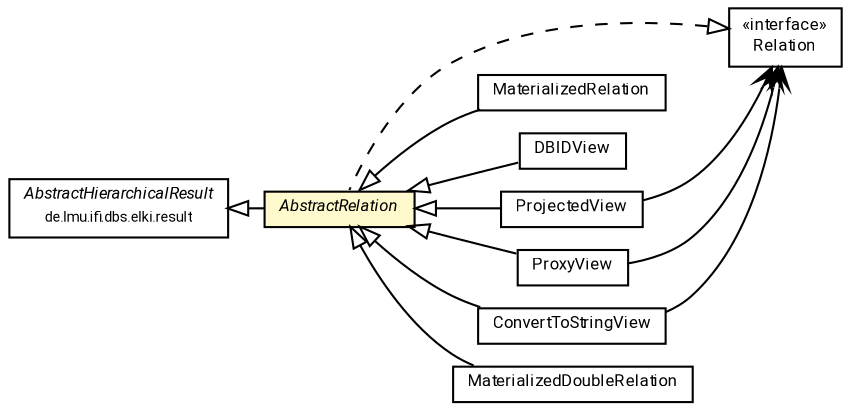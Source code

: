 #!/usr/local/bin/dot
#
# Class diagram 
# Generated by UMLGraph version R5_7_2-60-g0e99a6 (http://www.spinellis.gr/umlgraph/)
#

digraph G {
	graph [fontnames="svg"]
	edge [fontname="Roboto",fontsize=7,labelfontname="Roboto",labelfontsize=7,color="black"];
	node [fontname="Roboto",fontcolor="black",fontsize=8,shape=plaintext,margin=0,width=0,height=0];
	nodesep=0.15;
	ranksep=0.25;
	rankdir=LR;
	// de.lmu.ifi.dbs.elki.result.AbstractHierarchicalResult
	c1343267 [label=<<table title="de.lmu.ifi.dbs.elki.result.AbstractHierarchicalResult" border="0" cellborder="1" cellspacing="0" cellpadding="2" href="../../result/AbstractHierarchicalResult.html" target="_parent">
		<tr><td><table border="0" cellspacing="0" cellpadding="1">
		<tr><td align="center" balign="center"> <font face="Roboto"><i>AbstractHierarchicalResult</i></font> </td></tr>
		<tr><td align="center" balign="center"> <font face="Roboto" point-size="7.0">de.lmu.ifi.dbs.elki.result</font> </td></tr>
		</table></td></tr>
		</table>>, URL="../../result/AbstractHierarchicalResult.html"];
	// de.lmu.ifi.dbs.elki.database.relation.Relation<O>
	c1343292 [label=<<table title="de.lmu.ifi.dbs.elki.database.relation.Relation" border="0" cellborder="1" cellspacing="0" cellpadding="2" href="Relation.html" target="_parent">
		<tr><td><table border="0" cellspacing="0" cellpadding="1">
		<tr><td align="center" balign="center"> &#171;interface&#187; </td></tr>
		<tr><td align="center" balign="center"> <font face="Roboto">Relation</font> </td></tr>
		</table></td></tr>
		</table>>, URL="Relation.html"];
	// de.lmu.ifi.dbs.elki.database.relation.MaterializedRelation<O>
	c1344361 [label=<<table title="de.lmu.ifi.dbs.elki.database.relation.MaterializedRelation" border="0" cellborder="1" cellspacing="0" cellpadding="2" href="MaterializedRelation.html" target="_parent">
		<tr><td><table border="0" cellspacing="0" cellpadding="1">
		<tr><td align="center" balign="center"> <font face="Roboto">MaterializedRelation</font> </td></tr>
		</table></td></tr>
		</table>>, URL="MaterializedRelation.html"];
	// de.lmu.ifi.dbs.elki.database.relation.DBIDView
	c1344362 [label=<<table title="de.lmu.ifi.dbs.elki.database.relation.DBIDView" border="0" cellborder="1" cellspacing="0" cellpadding="2" href="DBIDView.html" target="_parent">
		<tr><td><table border="0" cellspacing="0" cellpadding="1">
		<tr><td align="center" balign="center"> <font face="Roboto">DBIDView</font> </td></tr>
		</table></td></tr>
		</table>>, URL="DBIDView.html"];
	// de.lmu.ifi.dbs.elki.database.relation.AbstractRelation<O>
	c1344363 [label=<<table title="de.lmu.ifi.dbs.elki.database.relation.AbstractRelation" border="0" cellborder="1" cellspacing="0" cellpadding="2" bgcolor="lemonChiffon" href="AbstractRelation.html" target="_parent">
		<tr><td><table border="0" cellspacing="0" cellpadding="1">
		<tr><td align="center" balign="center"> <font face="Roboto"><i>AbstractRelation</i></font> </td></tr>
		</table></td></tr>
		</table>>, URL="AbstractRelation.html"];
	// de.lmu.ifi.dbs.elki.database.relation.ProjectedView<IN, OUT>
	c1344364 [label=<<table title="de.lmu.ifi.dbs.elki.database.relation.ProjectedView" border="0" cellborder="1" cellspacing="0" cellpadding="2" href="ProjectedView.html" target="_parent">
		<tr><td><table border="0" cellspacing="0" cellpadding="1">
		<tr><td align="center" balign="center"> <font face="Roboto">ProjectedView</font> </td></tr>
		</table></td></tr>
		</table>>, URL="ProjectedView.html"];
	// de.lmu.ifi.dbs.elki.database.relation.ProxyView<O>
	c1344365 [label=<<table title="de.lmu.ifi.dbs.elki.database.relation.ProxyView" border="0" cellborder="1" cellspacing="0" cellpadding="2" href="ProxyView.html" target="_parent">
		<tr><td><table border="0" cellspacing="0" cellpadding="1">
		<tr><td align="center" balign="center"> <font face="Roboto">ProxyView</font> </td></tr>
		</table></td></tr>
		</table>>, URL="ProxyView.html"];
	// de.lmu.ifi.dbs.elki.database.relation.ConvertToStringView
	c1344366 [label=<<table title="de.lmu.ifi.dbs.elki.database.relation.ConvertToStringView" border="0" cellborder="1" cellspacing="0" cellpadding="2" href="ConvertToStringView.html" target="_parent">
		<tr><td><table border="0" cellspacing="0" cellpadding="1">
		<tr><td align="center" balign="center"> <font face="Roboto">ConvertToStringView</font> </td></tr>
		</table></td></tr>
		</table>>, URL="ConvertToStringView.html"];
	// de.lmu.ifi.dbs.elki.database.relation.MaterializedDoubleRelation
	c1344367 [label=<<table title="de.lmu.ifi.dbs.elki.database.relation.MaterializedDoubleRelation" border="0" cellborder="1" cellspacing="0" cellpadding="2" href="MaterializedDoubleRelation.html" target="_parent">
		<tr><td><table border="0" cellspacing="0" cellpadding="1">
		<tr><td align="center" balign="center"> <font face="Roboto">MaterializedDoubleRelation</font> </td></tr>
		</table></td></tr>
		</table>>, URL="MaterializedDoubleRelation.html"];
	// de.lmu.ifi.dbs.elki.database.relation.MaterializedRelation<O> extends de.lmu.ifi.dbs.elki.database.relation.AbstractRelation<O>
	c1344363 -> c1344361 [arrowtail=empty,dir=back,weight=10];
	// de.lmu.ifi.dbs.elki.database.relation.DBIDView extends de.lmu.ifi.dbs.elki.database.relation.AbstractRelation<O>
	c1344363 -> c1344362 [arrowtail=empty,dir=back,weight=10];
	// de.lmu.ifi.dbs.elki.database.relation.AbstractRelation<O> extends de.lmu.ifi.dbs.elki.result.AbstractHierarchicalResult
	c1343267 -> c1344363 [arrowtail=empty,dir=back,weight=10];
	// de.lmu.ifi.dbs.elki.database.relation.AbstractRelation<O> implements de.lmu.ifi.dbs.elki.database.relation.Relation<O>
	c1343292 -> c1344363 [arrowtail=empty,style=dashed,dir=back,weight=9];
	// de.lmu.ifi.dbs.elki.database.relation.ProjectedView<IN, OUT> extends de.lmu.ifi.dbs.elki.database.relation.AbstractRelation<O>
	c1344363 -> c1344364 [arrowtail=empty,dir=back,weight=10];
	// de.lmu.ifi.dbs.elki.database.relation.ProxyView<O> extends de.lmu.ifi.dbs.elki.database.relation.AbstractRelation<O>
	c1344363 -> c1344365 [arrowtail=empty,dir=back,weight=10];
	// de.lmu.ifi.dbs.elki.database.relation.ConvertToStringView extends de.lmu.ifi.dbs.elki.database.relation.AbstractRelation<O>
	c1344363 -> c1344366 [arrowtail=empty,dir=back,weight=10];
	// de.lmu.ifi.dbs.elki.database.relation.MaterializedDoubleRelation extends de.lmu.ifi.dbs.elki.database.relation.AbstractRelation<O>
	c1344363 -> c1344367 [arrowtail=empty,dir=back,weight=10];
	// de.lmu.ifi.dbs.elki.database.relation.ProjectedView<IN, OUT> navassoc de.lmu.ifi.dbs.elki.database.relation.Relation<O>
	c1344364 -> c1343292 [arrowhead=open,weight=1];
	// de.lmu.ifi.dbs.elki.database.relation.ProxyView<O> navassoc de.lmu.ifi.dbs.elki.database.relation.Relation<O>
	c1344365 -> c1343292 [arrowhead=open,weight=1];
	// de.lmu.ifi.dbs.elki.database.relation.ConvertToStringView navassoc de.lmu.ifi.dbs.elki.database.relation.Relation<O>
	c1344366 -> c1343292 [arrowhead=open,weight=1];
}


